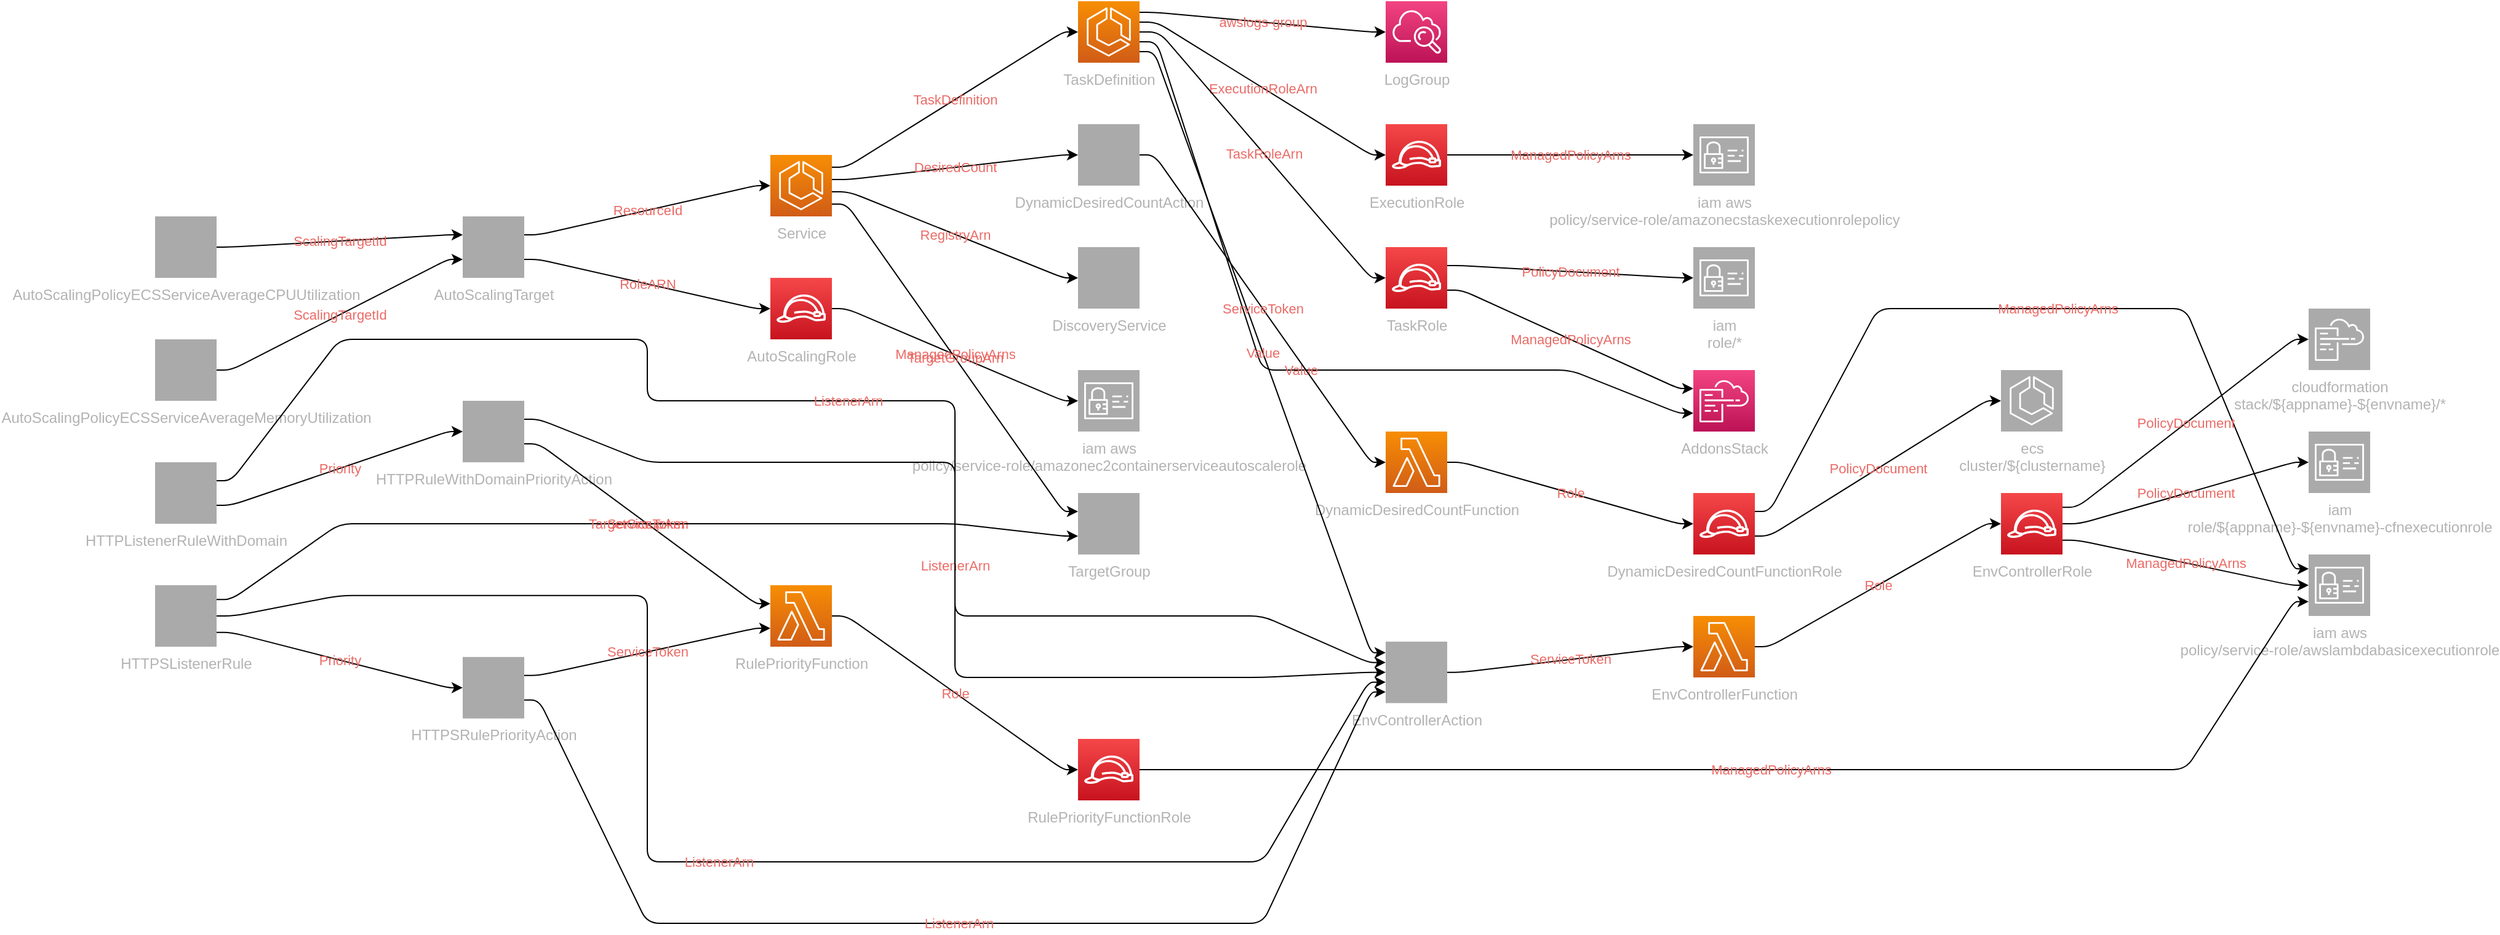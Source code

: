 <mxfile version="13.1.3" pages="2">
            <diagram id="diagramid" name="Diagram">
              <mxGraphModel><root><mxCell id="0"/><mxCell id="1" parent="0"/><mxCell id="2" value="LogGroup" style="outlineConnect=0;fontColor=#B3B3B3;gradientColor=#F34482;gradientDirection=north;fillColor=#BC1356;strokeColor=#ffffff;dashed=0;verticalLabelPosition=bottom;verticalAlign=top;align=center;html=1;fontSize=12;fontStyle=0;aspect=fixed;shape=mxgraph.aws4.resourceIcon;resIcon=mxgraph.aws4.cloudwatch;" vertex="1" parent="1"><mxGeometry x="1000" width="50" height="50" as="geometry"/></mxCell><mxCell id="3" value="TaskDefinition" style="outlineConnect=0;fontColor=#B3B3B3;gradientColor=#F78E04;gradientDirection=north;fillColor=#D05C17;strokeColor=#ffffff;dashed=0;verticalLabelPosition=bottom;verticalAlign=top;align=center;html=1;fontSize=12;fontStyle=0;aspect=fixed;shape=mxgraph.aws4.resourceIcon;resIcon=mxgraph.aws4.ecs;" vertex="1" parent="1"><mxGeometry x="750" width="50" height="50" as="geometry"/></mxCell><mxCell id="4" value="ExecutionRole" style="outlineConnect=0;fontColor=#B3B3B3;gradientColor=#F54749;gradientDirection=north;fillColor=#C7131F;strokeColor=#ffffff;dashed=0;verticalLabelPosition=bottom;verticalAlign=top;align=center;html=1;fontSize=12;fontStyle=0;aspect=fixed;shape=mxgraph.aws4.resourceIcon;resIcon=mxgraph.aws4.role;" vertex="1" parent="1"><mxGeometry x="1000" y="100" width="50" height="50" as="geometry"/></mxCell><mxCell id="5" value="TaskRole" style="outlineConnect=0;fontColor=#B3B3B3;gradientColor=#F54749;gradientDirection=north;fillColor=#C7131F;strokeColor=#ffffff;dashed=0;verticalLabelPosition=bottom;verticalAlign=top;align=center;html=1;fontSize=12;fontStyle=0;aspect=fixed;shape=mxgraph.aws4.resourceIcon;resIcon=mxgraph.aws4.role;" vertex="1" parent="1"><mxGeometry x="1000" y="200" width="50" height="50" as="geometry"/></mxCell><mxCell id="6" value="DiscoveryService" style="outlineConnect=0;fontColor=#B3B3B3;gradientColor=#aaaaaa;gradientDirection=north;fillColor=#aaaaaa;strokeColor=#ffffff;dashed=0;verticalLabelPosition=bottom;verticalAlign=top;align=center;html=1;fontSize=12;fontStyle=0;aspect=fixed;shape=mxgraph.aws4.resourceIcon;resIcon=mxgraph.aws4.servicediscovery;" vertex="1" parent="1"><mxGeometry x="750" y="200" width="50" height="50" as="geometry"/></mxCell><mxCell id="7" value="DynamicDesiredCountAction" style="outlineConnect=0;fontColor=#B3B3B3;gradientColor=#aaaaaa;gradientDirection=north;fillColor=#aaaaaa;strokeColor=#ffffff;dashed=0;verticalLabelPosition=bottom;verticalAlign=top;align=center;html=1;fontSize=12;fontStyle=0;aspect=fixed;shape=mxgraph.aws4.resourceIcon;resIcon=mxgraph.aws4.dynamicdesiredcountfunction;" vertex="1" parent="1"><mxGeometry x="750" y="100" width="50" height="50" as="geometry"/></mxCell><mxCell id="8" value="DynamicDesiredCountFunction" style="outlineConnect=0;fontColor=#B3B3B3;gradientColor=#F78E04;gradientDirection=north;fillColor=#D05C17;strokeColor=#ffffff;dashed=0;verticalLabelPosition=bottom;verticalAlign=top;align=center;html=1;fontSize=12;fontStyle=0;aspect=fixed;shape=mxgraph.aws4.resourceIcon;resIcon=mxgraph.aws4.lambda;" vertex="1" parent="1"><mxGeometry x="1000" y="350" width="50" height="50" as="geometry"/></mxCell><mxCell id="9" value="DynamicDesiredCountFunctionRole" style="outlineConnect=0;fontColor=#B3B3B3;gradientColor=#F54749;gradientDirection=north;fillColor=#C7131F;strokeColor=#ffffff;dashed=0;verticalLabelPosition=bottom;verticalAlign=top;align=center;html=1;fontSize=12;fontStyle=0;aspect=fixed;shape=mxgraph.aws4.resourceIcon;resIcon=mxgraph.aws4.role;" vertex="1" parent="1"><mxGeometry x="1250" y="400" width="50" height="50" as="geometry"/></mxCell><mxCell id="10" value="AutoScalingRole" style="outlineConnect=0;fontColor=#B3B3B3;gradientColor=#F54749;gradientDirection=north;fillColor=#C7131F;strokeColor=#ffffff;dashed=0;verticalLabelPosition=bottom;verticalAlign=top;align=center;html=1;fontSize=12;fontStyle=0;aspect=fixed;shape=mxgraph.aws4.resourceIcon;resIcon=mxgraph.aws4.role;" vertex="1" parent="1"><mxGeometry x="500" y="225" width="50" height="50" as="geometry"/></mxCell><mxCell id="11" value="AutoScalingTarget" style="outlineConnect=0;fontColor=#B3B3B3;gradientColor=#aaaaaa;gradientDirection=north;fillColor=#aaaaaa;strokeColor=#ffffff;dashed=0;verticalLabelPosition=bottom;verticalAlign=top;align=center;html=1;fontSize=12;fontStyle=0;aspect=fixed;shape=mxgraph.aws4.resourceIcon;resIcon=mxgraph.aws4.applicationautoscaling;" vertex="1" parent="1"><mxGeometry x="250" y="175" width="50" height="50" as="geometry"/></mxCell><mxCell id="12" value="AutoScalingPolicyECSServiceAverageCPUUtilization" style="outlineConnect=0;fontColor=#B3B3B3;gradientColor=#aaaaaa;gradientDirection=north;fillColor=#aaaaaa;strokeColor=#ffffff;dashed=0;verticalLabelPosition=bottom;verticalAlign=top;align=center;html=1;fontSize=12;fontStyle=0;aspect=fixed;shape=mxgraph.aws4.resourceIcon;resIcon=mxgraph.aws4.applicationautoscaling;" vertex="1" parent="1"><mxGeometry y="175" width="50" height="50" as="geometry"/></mxCell><mxCell id="13" value="AutoScalingPolicyECSServiceAverageMemoryUtilization" style="outlineConnect=0;fontColor=#B3B3B3;gradientColor=#aaaaaa;gradientDirection=north;fillColor=#aaaaaa;strokeColor=#ffffff;dashed=0;verticalLabelPosition=bottom;verticalAlign=top;align=center;html=1;fontSize=12;fontStyle=0;aspect=fixed;shape=mxgraph.aws4.resourceIcon;resIcon=mxgraph.aws4.applicationautoscaling;" vertex="1" parent="1"><mxGeometry y="275" width="50" height="50" as="geometry"/></mxCell><mxCell id="14" value="EnvControllerAction" style="outlineConnect=0;fontColor=#B3B3B3;gradientColor=#aaaaaa;gradientDirection=north;fillColor=#aaaaaa;strokeColor=#ffffff;dashed=0;verticalLabelPosition=bottom;verticalAlign=top;align=center;html=1;fontSize=12;fontStyle=0;aspect=fixed;shape=mxgraph.aws4.resourceIcon;resIcon=mxgraph.aws4.envcontrollerfunction;" vertex="1" parent="1"><mxGeometry x="1000" y="520.833" width="50" height="50" as="geometry"/></mxCell><mxCell id="15" value="EnvControllerFunction" style="outlineConnect=0;fontColor=#B3B3B3;gradientColor=#F78E04;gradientDirection=north;fillColor=#D05C17;strokeColor=#ffffff;dashed=0;verticalLabelPosition=bottom;verticalAlign=top;align=center;html=1;fontSize=12;fontStyle=0;aspect=fixed;shape=mxgraph.aws4.resourceIcon;resIcon=mxgraph.aws4.lambda;" vertex="1" parent="1"><mxGeometry x="1250" y="500" width="50" height="50" as="geometry"/></mxCell><mxCell id="16" value="EnvControllerRole" style="outlineConnect=0;fontColor=#B3B3B3;gradientColor=#F54749;gradientDirection=north;fillColor=#C7131F;strokeColor=#ffffff;dashed=0;verticalLabelPosition=bottom;verticalAlign=top;align=center;html=1;fontSize=12;fontStyle=0;aspect=fixed;shape=mxgraph.aws4.resourceIcon;resIcon=mxgraph.aws4.role;" vertex="1" parent="1"><mxGeometry x="1500" y="400" width="50" height="50" as="geometry"/></mxCell><mxCell id="17" value="Service" style="outlineConnect=0;fontColor=#B3B3B3;gradientColor=#F78E04;gradientDirection=north;fillColor=#D05C17;strokeColor=#ffffff;dashed=0;verticalLabelPosition=bottom;verticalAlign=top;align=center;html=1;fontSize=12;fontStyle=0;aspect=fixed;shape=mxgraph.aws4.resourceIcon;resIcon=mxgraph.aws4.ecs;" vertex="1" parent="1"><mxGeometry x="500" y="125" width="50" height="50" as="geometry"/></mxCell><mxCell id="18" value="TargetGroup" style="outlineConnect=0;fontColor=#B3B3B3;gradientColor=#aaaaaa;gradientDirection=north;fillColor=#aaaaaa;strokeColor=#ffffff;dashed=0;verticalLabelPosition=bottom;verticalAlign=top;align=center;html=1;fontSize=12;fontStyle=0;aspect=fixed;shape=mxgraph.aws4.resourceIcon;resIcon=mxgraph.aws4.elasticloadbalancingv2;" vertex="1" parent="1"><mxGeometry x="750" y="400" width="50" height="50" as="geometry"/></mxCell><mxCell id="19" value="RulePriorityFunction" style="outlineConnect=0;fontColor=#B3B3B3;gradientColor=#F78E04;gradientDirection=north;fillColor=#D05C17;strokeColor=#ffffff;dashed=0;verticalLabelPosition=bottom;verticalAlign=top;align=center;html=1;fontSize=12;fontStyle=0;aspect=fixed;shape=mxgraph.aws4.resourceIcon;resIcon=mxgraph.aws4.lambda;" vertex="1" parent="1"><mxGeometry x="500" y="475" width="50" height="50" as="geometry"/></mxCell><mxCell id="20" value="RulePriorityFunctionRole" style="outlineConnect=0;fontColor=#B3B3B3;gradientColor=#F54749;gradientDirection=north;fillColor=#C7131F;strokeColor=#ffffff;dashed=0;verticalLabelPosition=bottom;verticalAlign=top;align=center;html=1;fontSize=12;fontStyle=0;aspect=fixed;shape=mxgraph.aws4.resourceIcon;resIcon=mxgraph.aws4.role;" vertex="1" parent="1"><mxGeometry x="750" y="600" width="50" height="50" as="geometry"/></mxCell><mxCell id="21" value="HTTPSRulePriorityAction" style="outlineConnect=0;fontColor=#B3B3B3;gradientColor=#aaaaaa;gradientDirection=north;fillColor=#aaaaaa;strokeColor=#ffffff;dashed=0;verticalLabelPosition=bottom;verticalAlign=top;align=center;html=1;fontSize=12;fontStyle=0;aspect=fixed;shape=mxgraph.aws4.resourceIcon;resIcon=mxgraph.aws4.rulepriorityfunction;" vertex="1" parent="1"><mxGeometry x="250" y="533.333" width="50" height="50" as="geometry"/></mxCell><mxCell id="22" value="HTTPRuleWithDomainPriorityAction" style="outlineConnect=0;fontColor=#B3B3B3;gradientColor=#aaaaaa;gradientDirection=north;fillColor=#aaaaaa;strokeColor=#ffffff;dashed=0;verticalLabelPosition=bottom;verticalAlign=top;align=center;html=1;fontSize=12;fontStyle=0;aspect=fixed;shape=mxgraph.aws4.resourceIcon;resIcon=mxgraph.aws4.rulepriorityfunction;" vertex="1" parent="1"><mxGeometry x="250" y="325" width="50" height="50" as="geometry"/></mxCell><mxCell id="23" value="HTTPListenerRuleWithDomain" style="outlineConnect=0;fontColor=#B3B3B3;gradientColor=#aaaaaa;gradientDirection=north;fillColor=#aaaaaa;strokeColor=#ffffff;dashed=0;verticalLabelPosition=bottom;verticalAlign=top;align=center;html=1;fontSize=12;fontStyle=0;aspect=fixed;shape=mxgraph.aws4.resourceIcon;resIcon=mxgraph.aws4.elasticloadbalancingv2;" vertex="1" parent="1"><mxGeometry y="375" width="50" height="50" as="geometry"/></mxCell><mxCell id="24" value="HTTPSListenerRule" style="outlineConnect=0;fontColor=#B3B3B3;gradientColor=#aaaaaa;gradientDirection=north;fillColor=#aaaaaa;strokeColor=#ffffff;dashed=0;verticalLabelPosition=bottom;verticalAlign=top;align=center;html=1;fontSize=12;fontStyle=0;aspect=fixed;shape=mxgraph.aws4.resourceIcon;resIcon=mxgraph.aws4.elasticloadbalancingv2;" vertex="1" parent="1"><mxGeometry y="475" width="50" height="50" as="geometry"/></mxCell><mxCell id="25" value="AddonsStack" style="outlineConnect=0;fontColor=#B3B3B3;gradientColor=#F34482;gradientDirection=north;fillColor=#BC1356;strokeColor=#ffffff;dashed=0;verticalLabelPosition=bottom;verticalAlign=top;align=center;html=1;fontSize=12;fontStyle=0;aspect=fixed;shape=mxgraph.aws4.resourceIcon;resIcon=mxgraph.aws4.cloudformation;" vertex="1" parent="1"><mxGeometry x="1250" y="300" width="50" height="50" as="geometry"/></mxCell><mxCell id="26" value="iam  aws&#xA;policy/service-role/amazonecstaskexecutionrolepolicy" style="outlineConnect=0;fontColor=#B3B3B3;gradientColor=#aaaaaa;gradientDirection=north;fillColor=#aaaaaa;strokeColor=#ffffff;dashed=0;verticalLabelPosition=bottom;verticalAlign=top;align=center;html=1;fontSize=12;fontStyle=0;aspect=fixed;shape=mxgraph.aws4.resourceIcon;resIcon=mxgraph.aws4.identity_and_access_management;" vertex="1" parent="1"><mxGeometry x="1250" y="100" width="50" height="50" as="geometry"/></mxCell><mxCell id="27" value="iam  &#xA;role/*" style="outlineConnect=0;fontColor=#B3B3B3;gradientColor=#aaaaaa;gradientDirection=north;fillColor=#aaaaaa;strokeColor=#ffffff;dashed=0;verticalLabelPosition=bottom;verticalAlign=top;align=center;html=1;fontSize=12;fontStyle=0;aspect=fixed;shape=mxgraph.aws4.resourceIcon;resIcon=mxgraph.aws4.identity_and_access_management;" vertex="1" parent="1"><mxGeometry x="1250" y="200" width="50" height="50" as="geometry"/></mxCell><mxCell id="28" value="iam  aws&#xA;policy/service-role/awslambdabasicexecutionrole" style="outlineConnect=0;fontColor=#B3B3B3;gradientColor=#aaaaaa;gradientDirection=north;fillColor=#aaaaaa;strokeColor=#ffffff;dashed=0;verticalLabelPosition=bottom;verticalAlign=top;align=center;html=1;fontSize=12;fontStyle=0;aspect=fixed;shape=mxgraph.aws4.resourceIcon;resIcon=mxgraph.aws4.identity_and_access_management;" vertex="1" parent="1"><mxGeometry x="1750" y="450" width="50" height="50" as="geometry"/></mxCell><mxCell id="29" value="ecs  &#xA;cluster/${clustername}" style="outlineConnect=0;fontColor=#B3B3B3;gradientColor=#aaaaaa;gradientDirection=north;fillColor=#aaaaaa;strokeColor=#ffffff;dashed=0;verticalLabelPosition=bottom;verticalAlign=top;align=center;html=1;fontSize=12;fontStyle=0;aspect=fixed;shape=mxgraph.aws4.resourceIcon;resIcon=mxgraph.aws4.ecs;" vertex="1" parent="1"><mxGeometry x="1500" y="300" width="50" height="50" as="geometry"/></mxCell><mxCell id="30" value="iam  aws&#xA;policy/service-role/amazonec2containerserviceautoscalerole" style="outlineConnect=0;fontColor=#B3B3B3;gradientColor=#aaaaaa;gradientDirection=north;fillColor=#aaaaaa;strokeColor=#ffffff;dashed=0;verticalLabelPosition=bottom;verticalAlign=top;align=center;html=1;fontSize=12;fontStyle=0;aspect=fixed;shape=mxgraph.aws4.resourceIcon;resIcon=mxgraph.aws4.identity_and_access_management;" vertex="1" parent="1"><mxGeometry x="750" y="300" width="50" height="50" as="geometry"/></mxCell><mxCell id="31" value="cloudformation  &#xA;stack/${appname}-${envname}/*" style="outlineConnect=0;fontColor=#B3B3B3;gradientColor=#aaaaaa;gradientDirection=north;fillColor=#aaaaaa;strokeColor=#ffffff;dashed=0;verticalLabelPosition=bottom;verticalAlign=top;align=center;html=1;fontSize=12;fontStyle=0;aspect=fixed;shape=mxgraph.aws4.resourceIcon;resIcon=mxgraph.aws4.cloudformation;" vertex="1" parent="1"><mxGeometry x="1750" y="250" width="50" height="50" as="geometry"/></mxCell><mxCell id="32" value="iam  &#xA;role/${appname}-${envname}-cfnexecutionrole" style="outlineConnect=0;fontColor=#B3B3B3;gradientColor=#aaaaaa;gradientDirection=north;fillColor=#aaaaaa;strokeColor=#ffffff;dashed=0;verticalLabelPosition=bottom;verticalAlign=top;align=center;html=1;fontSize=12;fontStyle=0;aspect=fixed;shape=mxgraph.aws4.resourceIcon;resIcon=mxgraph.aws4.identity_and_access_management;" vertex="1" parent="1"><mxGeometry x="1750" y="350" width="50" height="50" as="geometry"/></mxCell><mxCell id="LogGroup|TaskDefinition" value="awslogs-group" style="edgeStyle=orthogonalEdgeStyle;rounded=1;orthogonalLoop=1;jettySize=auto;html=1;labelBackgroundColor=none;fontColor=#EA6B66;noEdgeStyle=1;orthogonal=1;" edge="1" parent="1" source="3" target="2"><mxGeometry relative="1" as="geometry"><Array as="points"><mxPoint x="812" y="9"/><mxPoint x="988" y="25"/></Array></mxGeometry></mxCell><mxCell id="ExecutionRole|TaskDefinition" value="ExecutionRoleArn" style="edgeStyle=orthogonalEdgeStyle;rounded=1;orthogonalLoop=1;jettySize=auto;html=1;labelBackgroundColor=none;fontColor=#EA6B66;noEdgeStyle=1;orthogonal=1;" edge="1" parent="1" source="3" target="4"><mxGeometry relative="1" as="geometry"><Array as="points"><mxPoint x="814" y="17"/><mxPoint x="988" y="125"/></Array></mxGeometry></mxCell><mxCell id="TaskRole|TaskDefinition" value="TaskRoleArn" style="edgeStyle=orthogonalEdgeStyle;rounded=1;orthogonalLoop=1;jettySize=auto;html=1;labelBackgroundColor=none;fontColor=#EA6B66;noEdgeStyle=1;orthogonal=1;" edge="1" parent="1" source="3" target="5"><mxGeometry relative="1" as="geometry"><Array as="points"><mxPoint x="816" y="25"/><mxPoint x="988" y="225"/></Array></mxGeometry></mxCell><mxCell id="AddonsStack|TaskDefinition" value="Value" style="edgeStyle=orthogonalEdgeStyle;rounded=1;orthogonalLoop=1;jettySize=auto;html=1;labelBackgroundColor=none;fontColor=#EA6B66;noEdgeStyle=1;orthogonal=1;" edge="1" parent="1" source="3" target="25"><mxGeometry relative="1" as="geometry"><Array as="points"><mxPoint x="814" y="33"/><mxPoint x="900" y="300"/><mxPoint x="1150" y="300"/><mxPoint x="1238" y="335"/></Array></mxGeometry></mxCell><mxCell id="EnvControllerAction|TaskDefinition" value="Value" style="edgeStyle=orthogonalEdgeStyle;rounded=1;orthogonalLoop=1;jettySize=auto;html=1;labelBackgroundColor=none;fontColor=#EA6B66;noEdgeStyle=1;orthogonal=1;" edge="1" parent="1" source="3" target="14"><mxGeometry relative="1" as="geometry"><Array as="points"><mxPoint x="812" y="41"/><mxPoint x="988" y="529.833"/></Array></mxGeometry></mxCell><mxCell id="iam  aws&#xA;policy/service-role/amazonecstaskexecutionrolepolicy|ExecutionRole" value="ManagedPolicyArns" style="edgeStyle=orthogonalEdgeStyle;rounded=1;orthogonalLoop=1;jettySize=auto;html=1;labelBackgroundColor=none;fontColor=#EA6B66;noEdgeStyle=1;orthogonal=1;" edge="1" parent="1" source="4" target="26"><mxGeometry relative="1" as="geometry"><Array as="points"><mxPoint x="1062" y="125"/><mxPoint x="1238" y="125"/></Array></mxGeometry></mxCell><mxCell id="iam  &#xA;role/*|TaskRole" value="PolicyDocument" style="edgeStyle=orthogonalEdgeStyle;rounded=1;orthogonalLoop=1;jettySize=auto;html=1;labelBackgroundColor=none;fontColor=#EA6B66;noEdgeStyle=1;orthogonal=1;" edge="1" parent="1" source="5" target="27"><mxGeometry relative="1" as="geometry"><Array as="points"><mxPoint x="1062" y="215"/><mxPoint x="1238" y="225"/></Array></mxGeometry></mxCell><mxCell id="AddonsStack|TaskRole" value="ManagedPolicyArns" style="edgeStyle=orthogonalEdgeStyle;rounded=1;orthogonalLoop=1;jettySize=auto;html=1;labelBackgroundColor=none;fontColor=#EA6B66;noEdgeStyle=1;orthogonal=1;" edge="1" parent="1" source="5" target="25"><mxGeometry relative="1" as="geometry"><Array as="points"><mxPoint x="1062" y="235"/><mxPoint x="1238" y="315"/></Array></mxGeometry></mxCell><mxCell id="DynamicDesiredCountFunction|DynamicDesiredCountAction" value="ServiceToken" style="edgeStyle=orthogonalEdgeStyle;rounded=1;orthogonalLoop=1;jettySize=auto;html=1;labelBackgroundColor=none;fontColor=#EA6B66;noEdgeStyle=1;orthogonal=1;" edge="1" parent="1" source="7" target="8"><mxGeometry relative="1" as="geometry"><Array as="points"><mxPoint x="812" y="125"/><mxPoint x="988" y="375"/></Array></mxGeometry></mxCell><mxCell id="DynamicDesiredCountFunctionRole|DynamicDesiredCountFunction" value="Role" style="edgeStyle=orthogonalEdgeStyle;rounded=1;orthogonalLoop=1;jettySize=auto;html=1;labelBackgroundColor=none;fontColor=#EA6B66;noEdgeStyle=1;orthogonal=1;" edge="1" parent="1" source="8" target="9"><mxGeometry relative="1" as="geometry"><Array as="points"><mxPoint x="1062" y="375"/><mxPoint x="1238" y="425"/></Array></mxGeometry></mxCell><mxCell id="iam  aws&#xA;policy/service-role/awslambdabasicexecutionrole|DynamicDesiredCountFunctionRole" value="ManagedPolicyArns" style="edgeStyle=orthogonalEdgeStyle;rounded=1;orthogonalLoop=1;jettySize=auto;html=1;labelBackgroundColor=none;fontColor=#EA6B66;noEdgeStyle=1;orthogonal=1;" edge="1" parent="1" source="9" target="28"><mxGeometry relative="1" as="geometry"><Array as="points"><mxPoint x="1312" y="415"/><mxPoint x="1400" y="250"/><mxPoint x="1650" y="250"/><mxPoint x="1738" y="461.667"/></Array></mxGeometry></mxCell><mxCell id="ecs  &#xA;cluster/${clustername}|DynamicDesiredCountFunctionRole" value="PolicyDocument" style="edgeStyle=orthogonalEdgeStyle;rounded=1;orthogonalLoop=1;jettySize=auto;html=1;labelBackgroundColor=none;fontColor=#EA6B66;noEdgeStyle=1;orthogonal=1;" edge="1" parent="1" source="9" target="29"><mxGeometry relative="1" as="geometry"><Array as="points"><mxPoint x="1312" y="435"/><mxPoint x="1488" y="325"/></Array></mxGeometry></mxCell><mxCell id="iam  aws&#xA;policy/service-role/amazonec2containerserviceautoscalerole|AutoScalingRole" value="ManagedPolicyArns" style="edgeStyle=orthogonalEdgeStyle;rounded=1;orthogonalLoop=1;jettySize=auto;html=1;labelBackgroundColor=none;fontColor=#EA6B66;noEdgeStyle=1;orthogonal=1;" edge="1" parent="1" source="10" target="30"><mxGeometry relative="1" as="geometry"><Array as="points"><mxPoint x="562" y="250"/><mxPoint x="738" y="325"/></Array></mxGeometry></mxCell><mxCell id="Service|AutoScalingTarget" value="ResourceId" style="edgeStyle=orthogonalEdgeStyle;rounded=1;orthogonalLoop=1;jettySize=auto;html=1;labelBackgroundColor=none;fontColor=#EA6B66;noEdgeStyle=1;orthogonal=1;" edge="1" parent="1" source="11" target="17"><mxGeometry relative="1" as="geometry"><Array as="points"><mxPoint x="312" y="190"/><mxPoint x="488" y="150"/></Array></mxGeometry></mxCell><mxCell id="AutoScalingRole|AutoScalingTarget" value="RoleARN" style="edgeStyle=orthogonalEdgeStyle;rounded=1;orthogonalLoop=1;jettySize=auto;html=1;labelBackgroundColor=none;fontColor=#EA6B66;noEdgeStyle=1;orthogonal=1;" edge="1" parent="1" source="11" target="10"><mxGeometry relative="1" as="geometry"><Array as="points"><mxPoint x="312" y="210"/><mxPoint x="488" y="250"/></Array></mxGeometry></mxCell><mxCell id="AutoScalingTarget|AutoScalingPolicyECSServiceAverageCPUUtilization" value="ScalingTargetId" style="edgeStyle=orthogonalEdgeStyle;rounded=1;orthogonalLoop=1;jettySize=auto;html=1;labelBackgroundColor=none;fontColor=#EA6B66;noEdgeStyle=1;orthogonal=1;" edge="1" parent="1" source="12" target="11"><mxGeometry relative="1" as="geometry"><Array as="points"><mxPoint x="62" y="200"/><mxPoint x="238" y="190"/></Array></mxGeometry></mxCell><mxCell id="AutoScalingTarget|AutoScalingPolicyECSServiceAverageMemoryUtilization" value="ScalingTargetId" style="edgeStyle=orthogonalEdgeStyle;rounded=1;orthogonalLoop=1;jettySize=auto;html=1;labelBackgroundColor=none;fontColor=#EA6B66;noEdgeStyle=1;orthogonal=1;" edge="1" parent="1" source="13" target="11"><mxGeometry relative="1" as="geometry"><Array as="points"><mxPoint x="62" y="300"/><mxPoint x="238" y="210"/></Array></mxGeometry></mxCell><mxCell id="EnvControllerFunction|EnvControllerAction" value="ServiceToken" style="edgeStyle=orthogonalEdgeStyle;rounded=1;orthogonalLoop=1;jettySize=auto;html=1;labelBackgroundColor=none;fontColor=#EA6B66;noEdgeStyle=1;orthogonal=1;" edge="1" parent="1" source="14" target="15"><mxGeometry relative="1" as="geometry"><Array as="points"><mxPoint x="1062" y="545.833"/><mxPoint x="1238" y="525"/></Array></mxGeometry></mxCell><mxCell id="EnvControllerRole|EnvControllerFunction" value="Role" style="edgeStyle=orthogonalEdgeStyle;rounded=1;orthogonalLoop=1;jettySize=auto;html=1;labelBackgroundColor=none;fontColor=#EA6B66;noEdgeStyle=1;orthogonal=1;" edge="1" parent="1" source="15" target="16"><mxGeometry relative="1" as="geometry"><Array as="points"><mxPoint x="1312" y="525"/><mxPoint x="1488" y="425"/></Array></mxGeometry></mxCell><mxCell id="cloudformation  &#xA;stack/${appname}-${envname}/*|EnvControllerRole" value="PolicyDocument" style="edgeStyle=orthogonalEdgeStyle;rounded=1;orthogonalLoop=1;jettySize=auto;html=1;labelBackgroundColor=none;fontColor=#EA6B66;noEdgeStyle=1;orthogonal=1;" edge="1" parent="1" source="16" target="31"><mxGeometry relative="1" as="geometry"><Array as="points"><mxPoint x="1562" y="411.667"/><mxPoint x="1738" y="275"/></Array></mxGeometry></mxCell><mxCell id="iam  &#xA;role/${appname}-${envname}-cfnexecutionrole|EnvControllerRole" value="PolicyDocument" style="edgeStyle=orthogonalEdgeStyle;rounded=1;orthogonalLoop=1;jettySize=auto;html=1;labelBackgroundColor=none;fontColor=#EA6B66;noEdgeStyle=1;orthogonal=1;" edge="1" parent="1" source="16" target="32"><mxGeometry relative="1" as="geometry"><Array as="points"><mxPoint x="1564" y="425"/><mxPoint x="1738" y="375"/></Array></mxGeometry></mxCell><mxCell id="iam  aws&#xA;policy/service-role/awslambdabasicexecutionrole|EnvControllerRole" value="ManagedPolicyArns" style="edgeStyle=orthogonalEdgeStyle;rounded=1;orthogonalLoop=1;jettySize=auto;html=1;labelBackgroundColor=none;fontColor=#EA6B66;noEdgeStyle=1;orthogonal=1;" edge="1" parent="1" source="16" target="28"><mxGeometry relative="1" as="geometry"><Array as="points"><mxPoint x="1562" y="438.333"/><mxPoint x="1736" y="475"/></Array></mxGeometry></mxCell><mxCell id="TaskDefinition|Service" value="TaskDefinition" style="edgeStyle=orthogonalEdgeStyle;rounded=1;orthogonalLoop=1;jettySize=auto;html=1;labelBackgroundColor=none;fontColor=#EA6B66;noEdgeStyle=1;orthogonal=1;" edge="1" parent="1" source="17" target="3"><mxGeometry relative="1" as="geometry"><Array as="points"><mxPoint x="562" y="135"/><mxPoint x="738" y="25"/></Array></mxGeometry></mxCell><mxCell id="TargetGroup|Service" value="TargetGroupArn" style="edgeStyle=orthogonalEdgeStyle;rounded=1;orthogonalLoop=1;jettySize=auto;html=1;labelBackgroundColor=none;fontColor=#EA6B66;noEdgeStyle=1;orthogonal=1;" edge="1" parent="1" source="17" target="18"><mxGeometry relative="1" as="geometry"><Array as="points"><mxPoint x="562" y="165"/><mxPoint x="738" y="415"/></Array></mxGeometry></mxCell><mxCell id="DynamicDesiredCountAction|Service" value="DesiredCount" style="edgeStyle=orthogonalEdgeStyle;rounded=1;orthogonalLoop=1;jettySize=auto;html=1;labelBackgroundColor=none;fontColor=#EA6B66;noEdgeStyle=1;orthogonal=1;" edge="1" parent="1" source="17" target="7"><mxGeometry relative="1" as="geometry"><Array as="points"><mxPoint x="564" y="145"/><mxPoint x="738" y="125"/></Array></mxGeometry></mxCell><mxCell id="DiscoveryService|Service" value="RegistryArn" style="edgeStyle=orthogonalEdgeStyle;rounded=1;orthogonalLoop=1;jettySize=auto;html=1;labelBackgroundColor=none;fontColor=#EA6B66;noEdgeStyle=1;orthogonal=1;" edge="1" parent="1" source="17" target="6"><mxGeometry relative="1" as="geometry"><Array as="points"><mxPoint x="564" y="155"/><mxPoint x="738" y="225"/></Array></mxGeometry></mxCell><mxCell id="RulePriorityFunctionRole|RulePriorityFunction" value="Role" style="edgeStyle=orthogonalEdgeStyle;rounded=1;orthogonalLoop=1;jettySize=auto;html=1;labelBackgroundColor=none;fontColor=#EA6B66;noEdgeStyle=1;orthogonal=1;" edge="1" parent="1" source="19" target="20"><mxGeometry relative="1" as="geometry"><Array as="points"><mxPoint x="562" y="500"/><mxPoint x="738" y="625"/></Array></mxGeometry></mxCell><mxCell id="iam  aws&#xA;policy/service-role/awslambdabasicexecutionrole|RulePriorityFunctionRole" value="ManagedPolicyArns" style="edgeStyle=orthogonalEdgeStyle;rounded=1;orthogonalLoop=1;jettySize=auto;html=1;labelBackgroundColor=none;fontColor=#EA6B66;noEdgeStyle=1;orthogonal=1;" edge="1" parent="1" source="20" target="28"><mxGeometry relative="1" as="geometry"><Array as="points"><mxPoint x="812" y="625"/><mxPoint x="900" y="625"/><mxPoint x="1150" y="625"/><mxPoint x="1150" y="625"/><mxPoint x="1400" y="625"/><mxPoint x="1400" y="625"/><mxPoint x="1650" y="625"/><mxPoint x="1738" y="488.333"/></Array></mxGeometry></mxCell><mxCell id="RulePriorityFunction|HTTPSRulePriorityAction" value="ServiceToken" style="edgeStyle=orthogonalEdgeStyle;rounded=1;orthogonalLoop=1;jettySize=auto;html=1;labelBackgroundColor=none;fontColor=#EA6B66;noEdgeStyle=1;orthogonal=1;" edge="1" parent="1" source="21" target="19"><mxGeometry relative="1" as="geometry"><Array as="points"><mxPoint x="312" y="548.333"/><mxPoint x="488" y="510"/></Array></mxGeometry></mxCell><mxCell id="EnvControllerAction|HTTPSRulePriorityAction" value="ListenerArn" style="edgeStyle=orthogonalEdgeStyle;rounded=1;orthogonalLoop=1;jettySize=auto;html=1;labelBackgroundColor=none;fontColor=#EA6B66;noEdgeStyle=1;orthogonal=1;" edge="1" parent="1" source="21" target="14"><mxGeometry relative="1" as="geometry"><Array as="points"><mxPoint x="312" y="568.333"/><mxPoint x="400" y="750"/><mxPoint x="650" y="750"/><mxPoint x="650" y="750"/><mxPoint x="900" y="750"/><mxPoint x="988" y="561.833"/></Array></mxGeometry></mxCell><mxCell id="RulePriorityFunction|HTTPRuleWithDomainPriorityAction" value="ServiceToken" style="edgeStyle=orthogonalEdgeStyle;rounded=1;orthogonalLoop=1;jettySize=auto;html=1;labelBackgroundColor=none;fontColor=#EA6B66;noEdgeStyle=1;orthogonal=1;" edge="1" parent="1" source="22" target="19"><mxGeometry relative="1" as="geometry"><Array as="points"><mxPoint x="312" y="360"/><mxPoint x="488" y="490"/></Array></mxGeometry></mxCell><mxCell id="EnvControllerAction|HTTPRuleWithDomainPriorityAction" value="ListenerArn" style="edgeStyle=orthogonalEdgeStyle;rounded=1;orthogonalLoop=1;jettySize=auto;html=1;labelBackgroundColor=none;fontColor=#EA6B66;noEdgeStyle=1;orthogonal=1;" edge="1" parent="1" source="22" target="14"><mxGeometry relative="1" as="geometry"><Array as="points"><mxPoint x="312" y="340"/><mxPoint x="400" y="375"/><mxPoint x="650" y="375"/><mxPoint x="650" y="550"/><mxPoint x="900" y="550"/><mxPoint x="984" y="545.833"/></Array></mxGeometry></mxCell><mxCell id="EnvControllerAction|HTTPListenerRuleWithDomain" value="ListenerArn" style="edgeStyle=orthogonalEdgeStyle;rounded=1;orthogonalLoop=1;jettySize=auto;html=1;labelBackgroundColor=none;fontColor=#EA6B66;noEdgeStyle=1;orthogonal=1;" edge="1" parent="1" source="23" target="14"><mxGeometry relative="1" as="geometry"><Array as="points"><mxPoint x="62" y="390"/><mxPoint x="150" y="275"/><mxPoint x="400" y="275"/><mxPoint x="400" y="325"/><mxPoint x="650" y="325"/><mxPoint x="650" y="500"/><mxPoint x="900" y="500"/><mxPoint x="986" y="537.833"/></Array></mxGeometry></mxCell><mxCell id="HTTPRuleWithDomainPriorityAction|HTTPListenerRuleWithDomain" value="Priority" style="edgeStyle=orthogonalEdgeStyle;rounded=1;orthogonalLoop=1;jettySize=auto;html=1;labelBackgroundColor=none;fontColor=#EA6B66;noEdgeStyle=1;orthogonal=1;" edge="1" parent="1" source="23" target="22"><mxGeometry relative="1" as="geometry"><Array as="points"><mxPoint x="62" y="410"/><mxPoint x="238" y="350"/></Array></mxGeometry></mxCell><mxCell id="TargetGroup|HTTPSListenerRule" value="TargetGroupArn" style="edgeStyle=orthogonalEdgeStyle;rounded=1;orthogonalLoop=1;jettySize=auto;html=1;labelBackgroundColor=none;fontColor=#EA6B66;noEdgeStyle=1;orthogonal=1;" edge="1" parent="1" source="24" target="18"><mxGeometry relative="1" as="geometry"><Array as="points"><mxPoint x="62" y="486.667"/><mxPoint x="150" y="425"/><mxPoint x="400" y="425"/><mxPoint x="400" y="425"/><mxPoint x="650" y="425"/><mxPoint x="738" y="435"/></Array></mxGeometry></mxCell><mxCell id="EnvControllerAction|HTTPSListenerRule" value="ListenerArn" style="edgeStyle=orthogonalEdgeStyle;rounded=1;orthogonalLoop=1;jettySize=auto;html=1;labelBackgroundColor=none;fontColor=#EA6B66;noEdgeStyle=1;orthogonal=1;" edge="1" parent="1" source="24" target="14"><mxGeometry relative="1" as="geometry"><Array as="points"><mxPoint x="64" y="500"/><mxPoint x="150" y="483.333"/><mxPoint x="400" y="483.333"/><mxPoint x="400" y="700"/><mxPoint x="650" y="700"/><mxPoint x="650" y="700"/><mxPoint x="900" y="700"/><mxPoint x="986" y="553.833"/></Array></mxGeometry></mxCell><mxCell id="HTTPSRulePriorityAction|HTTPSListenerRule" value="Priority" style="edgeStyle=orthogonalEdgeStyle;rounded=1;orthogonalLoop=1;jettySize=auto;html=1;labelBackgroundColor=none;fontColor=#EA6B66;noEdgeStyle=1;orthogonal=1;" edge="1" parent="1" source="24" target="21"><mxGeometry relative="1" as="geometry"><Array as="points"><mxPoint x="62" y="513.333"/><mxPoint x="238" y="558.333"/></Array></mxGeometry></mxCell></root></mxGraphModel>
            </diagram>
          </mxfile>